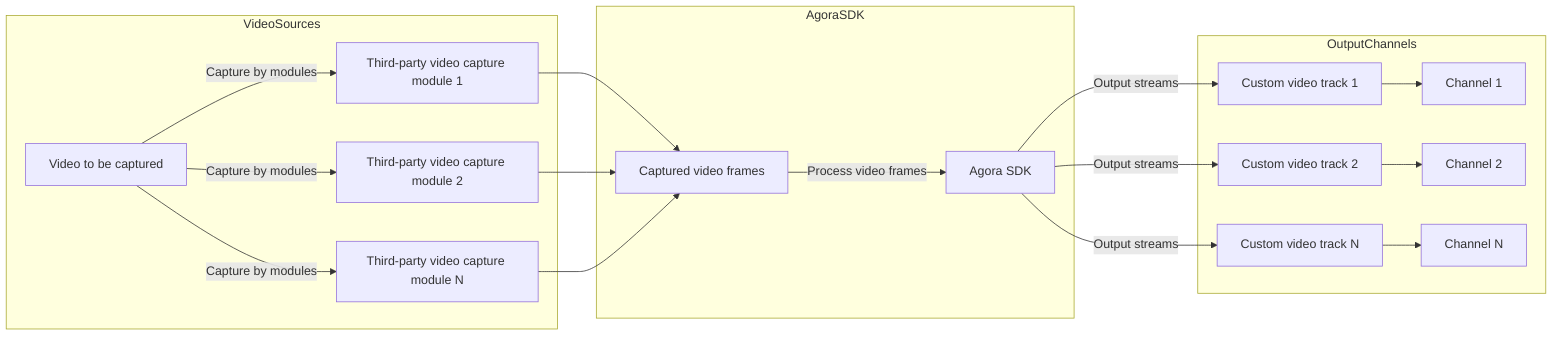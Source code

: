 graph LR
    subgraph VideoSources
        A[Video to be captured] -->|Capture by modules| B[Third-party video capture module 1]
        A -->|Capture by modules| C[Third-party video capture module 2]
        A -->|Capture by modules| D[Third-party video capture module N]
    end

    subgraph AgoraSDK
        B --> E[Captured video frames]
        C --> E
        D --> E
        E -->|Process video frames| F[Agora SDK]
    end

    subgraph OutputChannels
        F -->|Output streams| G[Custom video track 1]
        F -->|Output streams| H[Custom video track 2]
        F -->|Output streams| I[Custom video track N]
        G --> J[Channel 1]
        H --> K[Channel 2]
        I --> L[Channel N]
    end